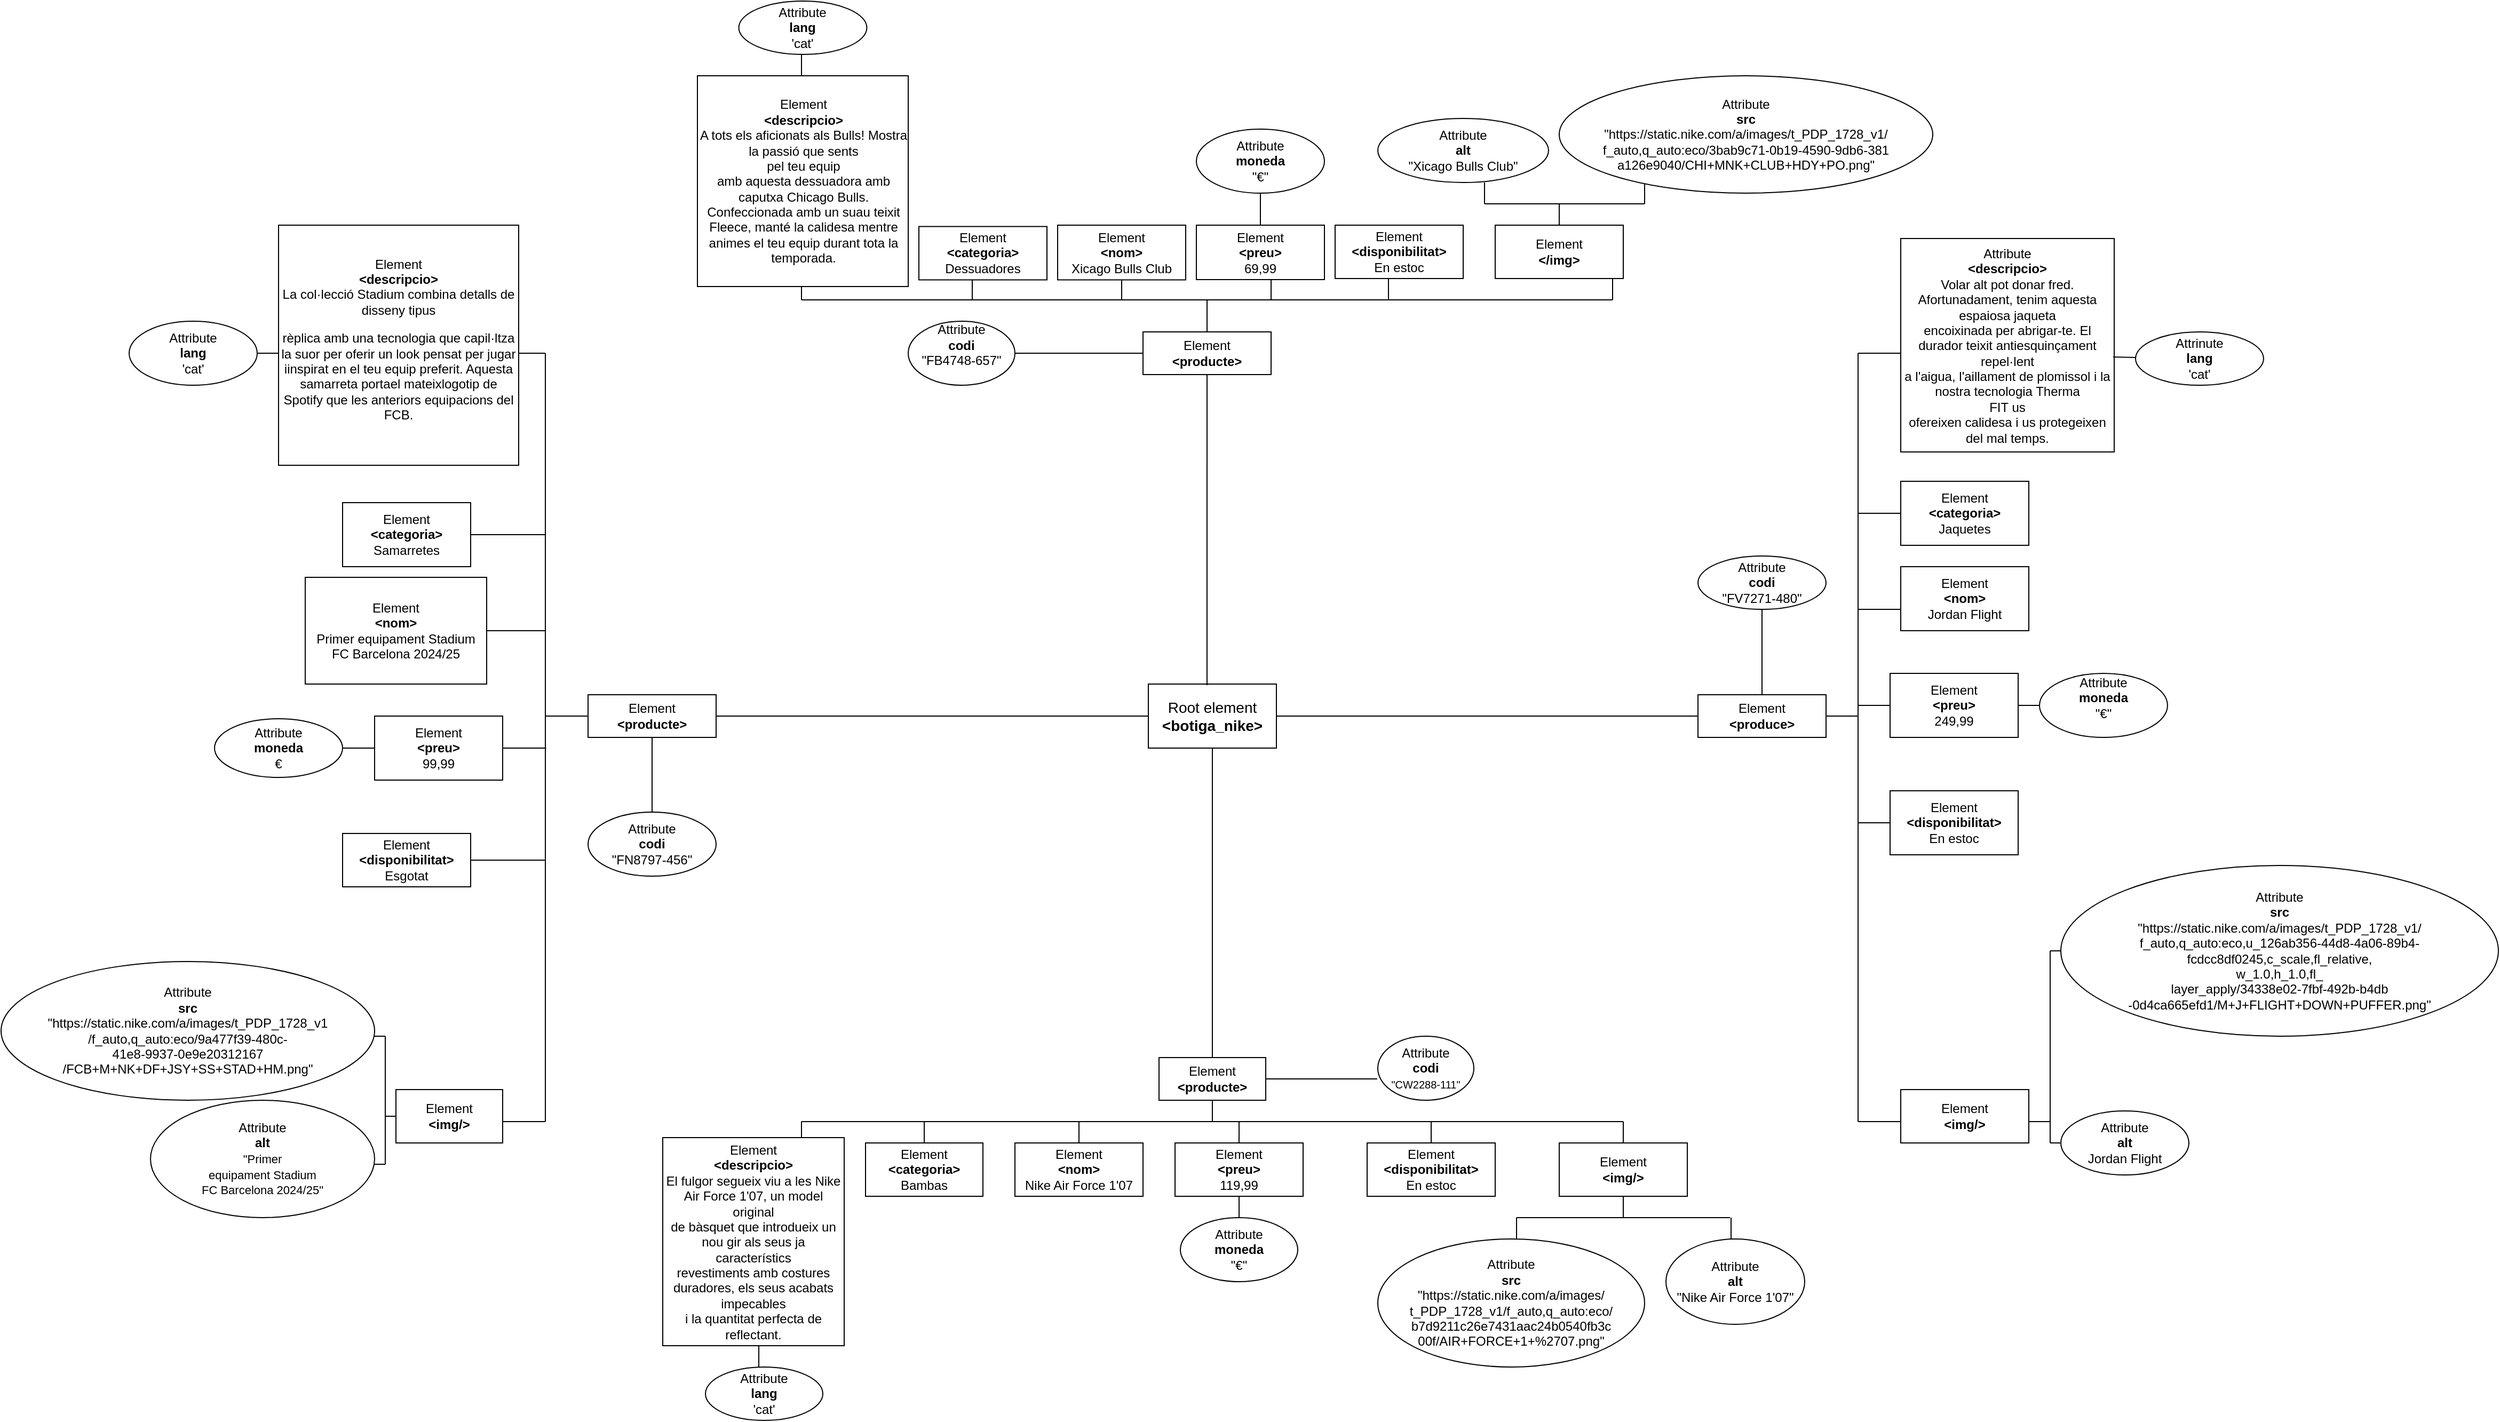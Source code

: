 <mxfile version="26.0.4">
  <diagram id="R2lEEEUBdFMjLlhIrx00" name="Page-1">
    <mxGraphModel dx="4221" dy="2680" grid="1" gridSize="10" guides="1" tooltips="1" connect="1" arrows="1" fold="1" page="1" pageScale="1" pageWidth="850" pageHeight="1100" math="0" shadow="0" extFonts="Permanent Marker^https://fonts.googleapis.com/css?family=Permanent+Marker">
      <root>
        <mxCell id="0" />
        <mxCell id="1" parent="0" />
        <mxCell id="izHWS0gibCpd-Ilg2Qa7-1" value="&lt;font style=&quot;font-size: 14px;&quot;&gt;Root element&lt;br&gt;&lt;b style=&quot;&quot;&gt;&amp;lt;botiga_nike&amp;gt;&lt;/b&gt;&lt;/font&gt;" style="rounded=0;whiteSpace=wrap;html=1;" parent="1" vertex="1">
          <mxGeometry x="365" y="510" width="120" height="60" as="geometry" />
        </mxCell>
        <mxCell id="izHWS0gibCpd-Ilg2Qa7-3" value="" style="endArrow=none;html=1;rounded=0;entryX=0.5;entryY=1;entryDx=0;entryDy=0;" parent="1" target="izHWS0gibCpd-Ilg2Qa7-1" edge="1">
          <mxGeometry width="50" height="50" relative="1" as="geometry">
            <mxPoint x="425" y="610" as="sourcePoint" />
            <mxPoint x="430" y="640" as="targetPoint" />
            <Array as="points">
              <mxPoint x="425" y="860" />
              <mxPoint x="425" y="690" />
            </Array>
          </mxGeometry>
        </mxCell>
        <mxCell id="izHWS0gibCpd-Ilg2Qa7-4" value="Element&lt;br&gt;&lt;b&gt;&amp;lt;producte&amp;gt;&lt;/b&gt;" style="rounded=0;whiteSpace=wrap;html=1;" parent="1" vertex="1">
          <mxGeometry x="375" y="860" width="100" height="40" as="geometry" />
        </mxCell>
        <mxCell id="izHWS0gibCpd-Ilg2Qa7-7" value="" style="endArrow=none;html=1;rounded=0;entryX=1;entryY=0.5;entryDx=0;entryDy=0;exitX=-0.006;exitY=0.667;exitDx=0;exitDy=0;exitPerimeter=0;" parent="1" source="izHWS0gibCpd-Ilg2Qa7-8" target="izHWS0gibCpd-Ilg2Qa7-4" edge="1">
          <mxGeometry width="50" height="50" relative="1" as="geometry">
            <mxPoint x="540" y="700" as="sourcePoint" />
            <mxPoint x="450" y="720" as="targetPoint" />
          </mxGeometry>
        </mxCell>
        <mxCell id="izHWS0gibCpd-Ilg2Qa7-8" value="Attribute&lt;br&gt;&lt;b&gt;codi&lt;/b&gt;&lt;br&gt;&lt;font style=&quot;font-size: 10px;&quot;&gt;&quot;CW2288-111&quot;&lt;/font&gt;" style="ellipse;whiteSpace=wrap;html=1;" parent="1" vertex="1">
          <mxGeometry x="580" y="840" width="90" height="60" as="geometry" />
        </mxCell>
        <mxCell id="izHWS0gibCpd-Ilg2Qa7-12" value="" style="endArrow=none;html=1;rounded=0;entryX=0.5;entryY=1;entryDx=0;entryDy=0;" parent="1" target="izHWS0gibCpd-Ilg2Qa7-4" edge="1">
          <mxGeometry width="50" height="50" relative="1" as="geometry">
            <mxPoint x="425" y="920" as="sourcePoint" />
            <mxPoint x="450" y="1030" as="targetPoint" />
          </mxGeometry>
        </mxCell>
        <mxCell id="izHWS0gibCpd-Ilg2Qa7-13" value="" style="endArrow=none;html=1;rounded=0;" parent="1" edge="1">
          <mxGeometry width="50" height="50" relative="1" as="geometry">
            <mxPoint x="40" y="920" as="sourcePoint" />
            <mxPoint x="810" y="920" as="targetPoint" />
          </mxGeometry>
        </mxCell>
        <mxCell id="izHWS0gibCpd-Ilg2Qa7-14" value="" style="endArrow=none;html=1;rounded=0;" parent="1" edge="1">
          <mxGeometry width="50" height="50" relative="1" as="geometry">
            <mxPoint x="810" y="940" as="sourcePoint" />
            <mxPoint x="810" y="920" as="targetPoint" />
          </mxGeometry>
        </mxCell>
        <mxCell id="izHWS0gibCpd-Ilg2Qa7-15" value="Element&lt;br&gt;&lt;b&gt;&amp;lt;img/&amp;gt;&lt;/b&gt;" style="rounded=0;whiteSpace=wrap;html=1;" parent="1" vertex="1">
          <mxGeometry x="750" y="940" width="120" height="50" as="geometry" />
        </mxCell>
        <mxCell id="izHWS0gibCpd-Ilg2Qa7-16" value="" style="endArrow=none;html=1;rounded=0;entryX=0.5;entryY=1;entryDx=0;entryDy=0;" parent="1" target="izHWS0gibCpd-Ilg2Qa7-15" edge="1">
          <mxGeometry width="50" height="50" relative="1" as="geometry">
            <mxPoint x="810" y="1010" as="sourcePoint" />
            <mxPoint x="820" y="1000" as="targetPoint" />
          </mxGeometry>
        </mxCell>
        <mxCell id="izHWS0gibCpd-Ilg2Qa7-17" value="" style="endArrow=none;html=1;rounded=0;" parent="1" edge="1">
          <mxGeometry width="50" height="50" relative="1" as="geometry">
            <mxPoint x="710" y="1010" as="sourcePoint" />
            <mxPoint x="910" y="1010" as="targetPoint" />
          </mxGeometry>
        </mxCell>
        <mxCell id="izHWS0gibCpd-Ilg2Qa7-18" value="" style="endArrow=none;html=1;rounded=0;" parent="1" edge="1">
          <mxGeometry width="50" height="50" relative="1" as="geometry">
            <mxPoint x="710" y="1030" as="sourcePoint" />
            <mxPoint x="710" y="1010" as="targetPoint" />
          </mxGeometry>
        </mxCell>
        <mxCell id="izHWS0gibCpd-Ilg2Qa7-19" value="" style="endArrow=none;html=1;rounded=0;" parent="1" edge="1">
          <mxGeometry width="50" height="50" relative="1" as="geometry">
            <mxPoint x="911" y="1010" as="sourcePoint" />
            <mxPoint x="911" y="1030" as="targetPoint" />
          </mxGeometry>
        </mxCell>
        <mxCell id="izHWS0gibCpd-Ilg2Qa7-25" value="" style="endArrow=none;html=1;rounded=0;" parent="1" edge="1">
          <mxGeometry width="50" height="50" relative="1" as="geometry">
            <mxPoint x="630" y="940" as="sourcePoint" />
            <mxPoint x="630" y="920" as="targetPoint" />
          </mxGeometry>
        </mxCell>
        <mxCell id="izHWS0gibCpd-Ilg2Qa7-26" value="Element&lt;br&gt;&lt;b&gt;&amp;lt;disponibilitat&amp;gt;&lt;/b&gt;&lt;br&gt;En estoc" style="rounded=0;whiteSpace=wrap;html=1;" parent="1" vertex="1">
          <mxGeometry x="570" y="940" width="120" height="50" as="geometry" />
        </mxCell>
        <mxCell id="izHWS0gibCpd-Ilg2Qa7-27" value="Element&lt;br&gt;&lt;b&gt;&amp;lt;preu&amp;gt;&lt;/b&gt;&lt;br&gt;119,99" style="rounded=0;whiteSpace=wrap;html=1;" parent="1" vertex="1">
          <mxGeometry x="390" y="940" width="120" height="50" as="geometry" />
        </mxCell>
        <mxCell id="izHWS0gibCpd-Ilg2Qa7-28" value="" style="endArrow=none;html=1;rounded=0;exitX=0.5;exitY=0;exitDx=0;exitDy=0;" parent="1" source="izHWS0gibCpd-Ilg2Qa7-27" edge="1">
          <mxGeometry width="50" height="50" relative="1" as="geometry">
            <mxPoint x="690" y="1000" as="sourcePoint" />
            <mxPoint x="450" y="920" as="targetPoint" />
          </mxGeometry>
        </mxCell>
        <mxCell id="izHWS0gibCpd-Ilg2Qa7-29" value="" style="endArrow=none;html=1;rounded=0;entryX=0.5;entryY=1;entryDx=0;entryDy=0;" parent="1" target="izHWS0gibCpd-Ilg2Qa7-27" edge="1">
          <mxGeometry width="50" height="50" relative="1" as="geometry">
            <mxPoint x="450" y="1010" as="sourcePoint" />
            <mxPoint x="740" y="950" as="targetPoint" />
          </mxGeometry>
        </mxCell>
        <mxCell id="izHWS0gibCpd-Ilg2Qa7-31" value="Element&lt;br&gt;&lt;b&gt;&amp;lt;nom&amp;gt;&lt;/b&gt;&lt;br&gt;Nike Air Force 1&#39;07" style="rounded=0;whiteSpace=wrap;html=1;" parent="1" vertex="1">
          <mxGeometry x="240" y="940" width="120" height="50" as="geometry" />
        </mxCell>
        <mxCell id="izHWS0gibCpd-Ilg2Qa7-32" value="" style="endArrow=none;html=1;rounded=0;" parent="1" source="izHWS0gibCpd-Ilg2Qa7-31" edge="1">
          <mxGeometry width="50" height="50" relative="1" as="geometry">
            <mxPoint x="170" y="970" as="sourcePoint" />
            <mxPoint x="300" y="920" as="targetPoint" />
          </mxGeometry>
        </mxCell>
        <mxCell id="izHWS0gibCpd-Ilg2Qa7-33" value="Element&lt;br&gt;&lt;b&gt;&amp;lt;categoria&amp;gt;&lt;/b&gt;&lt;br&gt;Bambas" style="rounded=0;whiteSpace=wrap;html=1;" parent="1" vertex="1">
          <mxGeometry x="100" y="940" width="110" height="50" as="geometry" />
        </mxCell>
        <mxCell id="izHWS0gibCpd-Ilg2Qa7-34" value="" style="endArrow=none;html=1;rounded=0;exitX=0.5;exitY=0;exitDx=0;exitDy=0;" parent="1" source="izHWS0gibCpd-Ilg2Qa7-33" edge="1">
          <mxGeometry width="50" height="50" relative="1" as="geometry">
            <mxPoint x="120" y="960" as="sourcePoint" />
            <mxPoint x="155" y="920" as="targetPoint" />
          </mxGeometry>
        </mxCell>
        <mxCell id="izHWS0gibCpd-Ilg2Qa7-36" value="" style="endArrow=none;html=1;rounded=0;" parent="1" edge="1">
          <mxGeometry width="50" height="50" relative="1" as="geometry">
            <mxPoint x="40" y="940" as="sourcePoint" />
            <mxPoint x="40" y="920" as="targetPoint" />
          </mxGeometry>
        </mxCell>
        <mxCell id="izHWS0gibCpd-Ilg2Qa7-37" value="Element&lt;br&gt;&lt;b&gt;&amp;lt;descripcio&amp;gt;&lt;/b&gt;&lt;br&gt;&lt;div&gt;El fulgor segueix viu a les Nike Air Force 1&#39;07, un model original&lt;/div&gt;&lt;div&gt;de bàsquet que introdueix un nou gir als seus ja característics&lt;/div&gt;&lt;div&gt;revestiments amb costures duradores, els seus acabats impecables&lt;/div&gt;&lt;div&gt;i la quantitat perfecta de reflectant.&lt;/div&gt;" style="rounded=0;whiteSpace=wrap;html=1;" parent="1" vertex="1">
          <mxGeometry x="-90" y="935" width="170" height="195" as="geometry" />
        </mxCell>
        <mxCell id="izHWS0gibCpd-Ilg2Qa7-39" value="" style="endArrow=none;html=1;rounded=0;" parent="1" edge="1">
          <mxGeometry width="50" height="50" relative="1" as="geometry">
            <mxPoint y="1150" as="sourcePoint" />
            <mxPoint y="1130" as="targetPoint" />
          </mxGeometry>
        </mxCell>
        <mxCell id="ZxqVCBdk0h3d-LkIfufm-1" value="" style="endArrow=none;html=1;rounded=0;exitX=0;exitY=0.5;exitDx=0;exitDy=0;" edge="1" parent="1" source="izHWS0gibCpd-Ilg2Qa7-1" target="ZxqVCBdk0h3d-LkIfufm-4">
          <mxGeometry width="50" height="50" relative="1" as="geometry">
            <mxPoint y="540" as="sourcePoint" />
            <mxPoint x="360" y="540" as="targetPoint" />
            <Array as="points" />
          </mxGeometry>
        </mxCell>
        <mxCell id="ZxqVCBdk0h3d-LkIfufm-4" value="Element&lt;br&gt;&lt;b&gt;&amp;lt;producte&amp;gt;&lt;/b&gt;" style="rounded=0;whiteSpace=wrap;html=1;" vertex="1" parent="1">
          <mxGeometry x="-160" y="520" width="120" height="40" as="geometry" />
        </mxCell>
        <mxCell id="ZxqVCBdk0h3d-LkIfufm-5" value="" style="endArrow=none;html=1;rounded=0;entryX=1;entryY=0.5;entryDx=0;entryDy=0;" edge="1" parent="1" target="izHWS0gibCpd-Ilg2Qa7-1">
          <mxGeometry width="50" height="50" relative="1" as="geometry">
            <mxPoint x="880" y="540" as="sourcePoint" />
            <mxPoint x="750" y="360" as="targetPoint" />
            <Array as="points" />
          </mxGeometry>
        </mxCell>
        <mxCell id="ZxqVCBdk0h3d-LkIfufm-6" value="Element&lt;br&gt;&lt;b&gt;&amp;lt;produce&amp;gt;&lt;/b&gt;" style="rounded=0;whiteSpace=wrap;html=1;" vertex="1" parent="1">
          <mxGeometry x="880" y="520" width="120" height="40" as="geometry" />
        </mxCell>
        <mxCell id="ZxqVCBdk0h3d-LkIfufm-7" value="" style="endArrow=none;html=1;rounded=0;exitX=0.458;exitY=0.019;exitDx=0;exitDy=0;exitPerimeter=0;" edge="1" parent="1" source="izHWS0gibCpd-Ilg2Qa7-1">
          <mxGeometry width="50" height="50" relative="1" as="geometry">
            <mxPoint x="420" y="500" as="sourcePoint" />
            <mxPoint x="420" y="220" as="targetPoint" />
          </mxGeometry>
        </mxCell>
        <mxCell id="ZxqVCBdk0h3d-LkIfufm-8" value="Attribute&lt;br&gt;&lt;b&gt;src&lt;/b&gt;&lt;br&gt;&quot;https://static.nike.com/a/images/&lt;br&gt;t_PDP_1728_v1/f_auto,q_auto:eco/&lt;br&gt;b7d9211c26e7431aac24b0540fb3c&lt;br&gt;00f/AIR+FORCE+1+%2707.png&quot;" style="ellipse;whiteSpace=wrap;html=1;" vertex="1" parent="1">
          <mxGeometry x="580" y="1030" width="250" height="120" as="geometry" />
        </mxCell>
        <mxCell id="ZxqVCBdk0h3d-LkIfufm-9" value="Attribute&lt;br&gt;&lt;b&gt;alt&lt;/b&gt;&lt;br&gt;&quot;Nike Air Force 1&#39;07&quot;" style="ellipse;whiteSpace=wrap;html=1;" vertex="1" parent="1">
          <mxGeometry x="850" y="1030" width="130" height="80" as="geometry" />
        </mxCell>
        <mxCell id="ZxqVCBdk0h3d-LkIfufm-10" value="Attribute&lt;br&gt;&lt;b&gt;moneda&lt;/b&gt;&lt;br&gt;&quot;€&quot;" style="ellipse;whiteSpace=wrap;html=1;" vertex="1" parent="1">
          <mxGeometry x="395" y="1010" width="110" height="60" as="geometry" />
        </mxCell>
        <mxCell id="ZxqVCBdk0h3d-LkIfufm-11" style="edgeStyle=orthogonalEdgeStyle;rounded=0;orthogonalLoop=1;jettySize=auto;html=1;exitX=0.5;exitY=1;exitDx=0;exitDy=0;" edge="1" parent="1" source="ZxqVCBdk0h3d-LkIfufm-10" target="ZxqVCBdk0h3d-LkIfufm-10">
          <mxGeometry relative="1" as="geometry" />
        </mxCell>
        <mxCell id="ZxqVCBdk0h3d-LkIfufm-12" value="Attribute&lt;br&gt;&lt;b&gt;lang&lt;/b&gt;&lt;br&gt;&#39;cat&#39;" style="ellipse;whiteSpace=wrap;html=1;" vertex="1" parent="1">
          <mxGeometry x="-50" y="1150" width="110" height="50" as="geometry" />
        </mxCell>
        <mxCell id="ZxqVCBdk0h3d-LkIfufm-13" value="Element&lt;br&gt;&lt;b&gt;&amp;lt;producte&amp;gt;&lt;/b&gt;" style="rounded=0;whiteSpace=wrap;html=1;" vertex="1" parent="1">
          <mxGeometry x="360" y="180" width="120" height="40" as="geometry" />
        </mxCell>
        <mxCell id="ZxqVCBdk0h3d-LkIfufm-14" value="" style="endArrow=none;html=1;rounded=0;entryX=0;entryY=0.5;entryDx=0;entryDy=0;" edge="1" parent="1" target="ZxqVCBdk0h3d-LkIfufm-13">
          <mxGeometry width="50" height="50" relative="1" as="geometry">
            <mxPoint x="240" y="200" as="sourcePoint" />
            <mxPoint x="350" y="190" as="targetPoint" />
          </mxGeometry>
        </mxCell>
        <mxCell id="ZxqVCBdk0h3d-LkIfufm-15" value="Attribute&lt;br&gt;&lt;b&gt;codi&lt;/b&gt;&lt;br&gt;&lt;span style=&quot;background-color: transparent; color: light-dark(rgb(0, 0, 0), rgb(255, 255, 255));&quot;&gt;&quot;FB4748-657&quot;&lt;/span&gt;&lt;br&gt;&lt;font face=&quot;Consolas, Courier New, monospace&quot; color=&quot;#ce9178&quot;&gt;&lt;br&gt;&lt;/font&gt;" style="ellipse;whiteSpace=wrap;html=1;" vertex="1" parent="1">
          <mxGeometry x="140" y="170" width="100" height="60" as="geometry" />
        </mxCell>
        <mxCell id="ZxqVCBdk0h3d-LkIfufm-16" value="" style="endArrow=none;html=1;rounded=0;entryX=0.5;entryY=1;entryDx=0;entryDy=0;" edge="1" parent="1" target="ZxqVCBdk0h3d-LkIfufm-4">
          <mxGeometry width="50" height="50" relative="1" as="geometry">
            <mxPoint x="-100" y="630" as="sourcePoint" />
            <mxPoint x="-110" y="610" as="targetPoint" />
          </mxGeometry>
        </mxCell>
        <mxCell id="ZxqVCBdk0h3d-LkIfufm-17" value="Attribute&lt;br&gt;&lt;b&gt;codi&lt;/b&gt;&lt;br&gt;&quot;&lt;span style=&quot;background-color: transparent; color: light-dark(rgb(0, 0, 0), rgb(255, 255, 255));&quot;&gt;FN8797-456&quot;&lt;/span&gt;" style="ellipse;whiteSpace=wrap;html=1;" vertex="1" parent="1">
          <mxGeometry x="-160" y="630" width="120" height="60" as="geometry" />
        </mxCell>
        <mxCell id="ZxqVCBdk0h3d-LkIfufm-18" value="" style="endArrow=none;html=1;rounded=0;" edge="1" parent="1">
          <mxGeometry width="50" height="50" relative="1" as="geometry">
            <mxPoint x="940" y="520" as="sourcePoint" />
            <mxPoint x="940" y="440" as="targetPoint" />
          </mxGeometry>
        </mxCell>
        <mxCell id="ZxqVCBdk0h3d-LkIfufm-19" value="Attribute&lt;br&gt;&lt;b&gt;codi&lt;/b&gt;&lt;br&gt;&quot;&lt;span style=&quot;background-color: transparent; color: light-dark(rgb(0, 0, 0), rgb(255, 255, 255));&quot;&gt;FV7271-480&lt;/span&gt;&lt;span style=&quot;background-color: transparent; color: light-dark(rgb(0, 0, 0), rgb(255, 255, 255));&quot;&gt;&quot;&lt;/span&gt;&lt;span style=&quot;background-color: transparent; color: light-dark(rgb(0, 0, 0), rgb(255, 255, 255));&quot;&gt;&lt;br&gt;&lt;/span&gt;" style="ellipse;whiteSpace=wrap;html=1;" vertex="1" parent="1">
          <mxGeometry x="880" y="390" width="120" height="50" as="geometry" />
        </mxCell>
        <mxCell id="ZxqVCBdk0h3d-LkIfufm-20" value="" style="endArrow=none;html=1;rounded=0;entryX=0;entryY=0.5;entryDx=0;entryDy=0;" edge="1" parent="1" target="ZxqVCBdk0h3d-LkIfufm-4">
          <mxGeometry width="50" height="50" relative="1" as="geometry">
            <mxPoint x="-200" y="540" as="sourcePoint" />
            <mxPoint x="80" y="730" as="targetPoint" />
            <Array as="points" />
          </mxGeometry>
        </mxCell>
        <mxCell id="ZxqVCBdk0h3d-LkIfufm-21" value="" style="endArrow=none;html=1;rounded=0;" edge="1" parent="1">
          <mxGeometry width="50" height="50" relative="1" as="geometry">
            <mxPoint x="-200" y="920" as="sourcePoint" />
            <mxPoint x="-200" y="200" as="targetPoint" />
          </mxGeometry>
        </mxCell>
        <mxCell id="ZxqVCBdk0h3d-LkIfufm-22" value="" style="endArrow=none;html=1;rounded=0;" edge="1" parent="1">
          <mxGeometry width="50" height="50" relative="1" as="geometry">
            <mxPoint x="-230" y="200" as="sourcePoint" />
            <mxPoint x="-200" y="200" as="targetPoint" />
          </mxGeometry>
        </mxCell>
        <mxCell id="ZxqVCBdk0h3d-LkIfufm-23" value="Element&lt;br&gt;&lt;b&gt;&amp;lt;descripcio&amp;gt;&lt;br&gt;&lt;/b&gt;&lt;span style=&quot;background-color: transparent; color: light-dark(rgb(0, 0, 0), rgb(255, 255, 255));&quot;&gt;La col·lecció Stadium combina detalls de disseny tipus&lt;/span&gt;&lt;div&gt;&lt;p class=&quot;MsoNormal&quot;&gt;rèplica amb una&amp;nbsp;&lt;span style=&quot;background-color: transparent; color: light-dark(rgb(0, 0, 0), rgb(255, 255, 255));&quot;&gt;tecnologia que capil·ltza la suor per oferir un look pensat&amp;nbsp;&lt;/span&gt;&lt;span style=&quot;background-color: transparent; color: light-dark(rgb(0, 0, 0), rgb(255, 255, 255));&quot;&gt;per jugar i&lt;/span&gt;&lt;span style=&quot;background-color: transparent; color: light-dark(rgb(0, 0, 0), rgb(255, 255, 255));&quot;&gt;inspirat en el teu equip preferit. Aquesta samarreta porta&lt;/span&gt;&lt;span style=&quot;background-color: transparent; color: light-dark(rgb(0, 0, 0), rgb(255, 255, 255));&quot;&gt;el mateix&lt;/span&gt;&lt;span style=&quot;background-color: transparent; color: light-dark(rgb(0, 0, 0), rgb(255, 255, 255));&quot;&gt;logotip de Spotify que les anteriors equipacions del FCB.&lt;/span&gt;&lt;/p&gt;&lt;/div&gt;" style="whiteSpace=wrap;html=1;aspect=fixed;" vertex="1" parent="1">
          <mxGeometry x="-450" y="80" width="225" height="225" as="geometry" />
        </mxCell>
        <mxCell id="ZxqVCBdk0h3d-LkIfufm-24" value="" style="endArrow=none;html=1;rounded=0;" edge="1" parent="1">
          <mxGeometry width="50" height="50" relative="1" as="geometry">
            <mxPoint x="-490" y="200" as="sourcePoint" />
            <mxPoint x="-450" y="200" as="targetPoint" />
          </mxGeometry>
        </mxCell>
        <mxCell id="ZxqVCBdk0h3d-LkIfufm-25" value="Attribute&lt;br&gt;&lt;b&gt;lang&lt;/b&gt;&lt;br&gt;&#39;cat&#39;" style="ellipse;whiteSpace=wrap;html=1;" vertex="1" parent="1">
          <mxGeometry x="-590" y="170" width="120" height="60" as="geometry" />
        </mxCell>
        <mxCell id="ZxqVCBdk0h3d-LkIfufm-26" style="edgeStyle=orthogonalEdgeStyle;rounded=0;orthogonalLoop=1;jettySize=auto;html=1;exitX=0.5;exitY=1;exitDx=0;exitDy=0;" edge="1" parent="1" source="ZxqVCBdk0h3d-LkIfufm-25" target="ZxqVCBdk0h3d-LkIfufm-25">
          <mxGeometry relative="1" as="geometry" />
        </mxCell>
        <mxCell id="ZxqVCBdk0h3d-LkIfufm-27" value="Attrinute&lt;br&gt;&lt;b&gt;lang&lt;br&gt;&lt;/b&gt;&#39;cat&#39;" style="ellipse;whiteSpace=wrap;html=1;" vertex="1" parent="1">
          <mxGeometry x="1290" y="180" width="120" height="50" as="geometry" />
        </mxCell>
        <mxCell id="ZxqVCBdk0h3d-LkIfufm-28" value="Attribute&lt;br&gt;&lt;b&gt;lang&lt;/b&gt;&lt;br&gt;&#39;cat&#39;" style="ellipse;whiteSpace=wrap;html=1;" vertex="1" parent="1">
          <mxGeometry x="-18.75" y="-130" width="120" height="50" as="geometry" />
        </mxCell>
        <mxCell id="ZxqVCBdk0h3d-LkIfufm-29" value="Element&lt;br&gt;&lt;b&gt;&amp;lt;categoria&amp;gt;&lt;/b&gt;&lt;br&gt;Samarretes" style="rounded=0;whiteSpace=wrap;html=1;" vertex="1" parent="1">
          <mxGeometry x="-390" y="340" width="120" height="60" as="geometry" />
        </mxCell>
        <mxCell id="ZxqVCBdk0h3d-LkIfufm-30" value="" style="endArrow=none;html=1;rounded=0;entryX=1;entryY=0.5;entryDx=0;entryDy=0;" edge="1" parent="1" target="ZxqVCBdk0h3d-LkIfufm-29">
          <mxGeometry width="50" height="50" relative="1" as="geometry">
            <mxPoint x="-200" y="370" as="sourcePoint" />
            <mxPoint x="-50" y="340" as="targetPoint" />
          </mxGeometry>
        </mxCell>
        <mxCell id="ZxqVCBdk0h3d-LkIfufm-31" value="Element&lt;br&gt;&lt;b&gt;&amp;lt;nom&amp;gt;&lt;/b&gt;&lt;br&gt;&lt;span style=&quot;background-color: transparent; color: light-dark(rgb(0, 0, 0), rgb(255, 255, 255));&quot;&gt;Primer equipament Stadium FC Barcelona 2024/25&lt;/span&gt;" style="rounded=0;whiteSpace=wrap;html=1;" vertex="1" parent="1">
          <mxGeometry x="-425" y="410" width="170" height="100" as="geometry" />
        </mxCell>
        <mxCell id="ZxqVCBdk0h3d-LkIfufm-32" value="" style="endArrow=none;html=1;rounded=0;entryX=1;entryY=0.5;entryDx=0;entryDy=0;" edge="1" parent="1" target="ZxqVCBdk0h3d-LkIfufm-31">
          <mxGeometry width="50" height="50" relative="1" as="geometry">
            <mxPoint x="-200" y="460" as="sourcePoint" />
            <mxPoint x="-50" y="550" as="targetPoint" />
          </mxGeometry>
        </mxCell>
        <mxCell id="ZxqVCBdk0h3d-LkIfufm-33" value="Element&lt;br&gt;&lt;b&gt;&amp;lt;preu&amp;gt;&lt;br&gt;&lt;/b&gt;99,99" style="rounded=0;whiteSpace=wrap;html=1;" vertex="1" parent="1">
          <mxGeometry x="-360" y="540" width="120" height="60" as="geometry" />
        </mxCell>
        <mxCell id="ZxqVCBdk0h3d-LkIfufm-34" value="Attribute&lt;br&gt;&lt;b&gt;moneda&lt;/b&gt;&lt;br&gt;€" style="ellipse;whiteSpace=wrap;html=1;" vertex="1" parent="1">
          <mxGeometry x="-510" y="542.5" width="120" height="55" as="geometry" />
        </mxCell>
        <mxCell id="ZxqVCBdk0h3d-LkIfufm-35" value="" style="endArrow=none;html=1;rounded=0;" edge="1" parent="1" source="ZxqVCBdk0h3d-LkIfufm-33">
          <mxGeometry width="50" height="50" relative="1" as="geometry">
            <mxPoint x="-270" y="620" as="sourcePoint" />
            <mxPoint x="-199.289" y="570" as="targetPoint" />
          </mxGeometry>
        </mxCell>
        <mxCell id="ZxqVCBdk0h3d-LkIfufm-36" value="" style="endArrow=none;html=1;rounded=0;exitX=1;exitY=0.5;exitDx=0;exitDy=0;" edge="1" parent="1" source="ZxqVCBdk0h3d-LkIfufm-34">
          <mxGeometry width="50" height="50" relative="1" as="geometry">
            <mxPoint x="-380" y="570" as="sourcePoint" />
            <mxPoint x="-360" y="570" as="targetPoint" />
          </mxGeometry>
        </mxCell>
        <mxCell id="ZxqVCBdk0h3d-LkIfufm-37" value="Element&lt;br&gt;&lt;b&gt;&amp;lt;disponibilitat&amp;gt;&lt;/b&gt;&lt;br&gt;Esgotat" style="rounded=0;whiteSpace=wrap;html=1;" vertex="1" parent="1">
          <mxGeometry x="-390" y="650" width="120" height="50" as="geometry" />
        </mxCell>
        <mxCell id="ZxqVCBdk0h3d-LkIfufm-39" value="" style="endArrow=none;html=1;rounded=0;exitX=1;exitY=0.5;exitDx=0;exitDy=0;" edge="1" parent="1" source="ZxqVCBdk0h3d-LkIfufm-37">
          <mxGeometry width="50" height="50" relative="1" as="geometry">
            <mxPoint x="-250" y="720" as="sourcePoint" />
            <mxPoint x="-200" y="675" as="targetPoint" />
          </mxGeometry>
        </mxCell>
        <mxCell id="ZxqVCBdk0h3d-LkIfufm-41" value="" style="endArrow=none;html=1;rounded=0;" edge="1" parent="1">
          <mxGeometry width="50" height="50" relative="1" as="geometry">
            <mxPoint x="-240" y="920" as="sourcePoint" />
            <mxPoint x="-200" y="920" as="targetPoint" />
          </mxGeometry>
        </mxCell>
        <mxCell id="ZxqVCBdk0h3d-LkIfufm-42" value="Element&lt;br&gt;&lt;b&gt;&amp;lt;img/&amp;gt;&lt;/b&gt;" style="rounded=0;whiteSpace=wrap;html=1;" vertex="1" parent="1">
          <mxGeometry x="-340" y="890" width="100" height="50" as="geometry" />
        </mxCell>
        <mxCell id="ZxqVCBdk0h3d-LkIfufm-43" value="" style="endArrow=none;html=1;rounded=0;entryX=0;entryY=0.5;entryDx=0;entryDy=0;" edge="1" parent="1" target="ZxqVCBdk0h3d-LkIfufm-42">
          <mxGeometry width="50" height="50" relative="1" as="geometry">
            <mxPoint x="-350" y="915" as="sourcePoint" />
            <mxPoint x="-340" y="910" as="targetPoint" />
          </mxGeometry>
        </mxCell>
        <mxCell id="ZxqVCBdk0h3d-LkIfufm-44" value="" style="endArrow=none;html=1;rounded=0;" edge="1" parent="1">
          <mxGeometry width="50" height="50" relative="1" as="geometry">
            <mxPoint x="-350" y="960" as="sourcePoint" />
            <mxPoint x="-350" y="840" as="targetPoint" />
          </mxGeometry>
        </mxCell>
        <mxCell id="ZxqVCBdk0h3d-LkIfufm-45" value="" style="endArrow=none;html=1;rounded=0;" edge="1" parent="1">
          <mxGeometry width="50" height="50" relative="1" as="geometry">
            <mxPoint x="-370" y="960" as="sourcePoint" />
            <mxPoint x="-350" y="960" as="targetPoint" />
          </mxGeometry>
        </mxCell>
        <mxCell id="ZxqVCBdk0h3d-LkIfufm-46" value="" style="endArrow=none;html=1;rounded=0;" edge="1" parent="1">
          <mxGeometry width="50" height="50" relative="1" as="geometry">
            <mxPoint x="-370" y="840" as="sourcePoint" />
            <mxPoint x="-350" y="840" as="targetPoint" />
          </mxGeometry>
        </mxCell>
        <mxCell id="ZxqVCBdk0h3d-LkIfufm-47" value="Attribute&lt;br&gt;&lt;b&gt;src&lt;/b&gt;&lt;br&gt;&quot;&lt;span style=&quot;color: light-dark(rgb(0, 0, 0), rgb(255, 255, 255)); background-color: transparent;&quot;&gt;https://static.nike.com/a/images/t_PDP_1728_v1&lt;br&gt;/f_auto,q_auto:eco/9a477f39-480c-&lt;br&gt;41e8-9937-0e9e20312167&lt;br&gt;/FCB+M+NK+DF+JSY+SS+STAD+HM.png&quot;&lt;/span&gt;" style="ellipse;whiteSpace=wrap;html=1;" vertex="1" parent="1">
          <mxGeometry x="-710" y="770" width="350" height="130" as="geometry" />
        </mxCell>
        <mxCell id="ZxqVCBdk0h3d-LkIfufm-48" value="Attribute&lt;br&gt;&lt;b&gt;alt&lt;/b&gt;&lt;br&gt;&lt;span style=&quot;line-height: 115%;&quot;&gt;&lt;font style=&quot;font-size: 11px;&quot;&gt;&quot;Primer&lt;br&gt;equipament Stadium&lt;br&gt;FC Barcelona 2024/25&quot;&lt;/font&gt;&lt;/span&gt;" style="ellipse;whiteSpace=wrap;html=1;" vertex="1" parent="1">
          <mxGeometry x="-570" y="900" width="210" height="110" as="geometry" />
        </mxCell>
        <mxCell id="ZxqVCBdk0h3d-LkIfufm-49" value="" style="endArrow=none;html=1;rounded=0;" edge="1" parent="1">
          <mxGeometry width="50" height="50" relative="1" as="geometry">
            <mxPoint x="1000" y="540" as="sourcePoint" />
            <mxPoint x="1030" y="540" as="targetPoint" />
          </mxGeometry>
        </mxCell>
        <mxCell id="ZxqVCBdk0h3d-LkIfufm-50" value="" style="endArrow=none;html=1;rounded=0;" edge="1" parent="1">
          <mxGeometry width="50" height="50" relative="1" as="geometry">
            <mxPoint x="1030" y="920" as="sourcePoint" />
            <mxPoint x="1030" y="200" as="targetPoint" />
          </mxGeometry>
        </mxCell>
        <mxCell id="ZxqVCBdk0h3d-LkIfufm-51" value="" style="endArrow=none;html=1;rounded=0;" edge="1" parent="1">
          <mxGeometry width="50" height="50" relative="1" as="geometry">
            <mxPoint x="1030" y="920" as="sourcePoint" />
            <mxPoint x="1070" y="920" as="targetPoint" />
          </mxGeometry>
        </mxCell>
        <mxCell id="ZxqVCBdk0h3d-LkIfufm-52" value="Element&lt;br&gt;&lt;b&gt;&amp;lt;img/&amp;gt;&lt;/b&gt;" style="rounded=0;whiteSpace=wrap;html=1;" vertex="1" parent="1">
          <mxGeometry x="1070" y="890" width="120" height="50" as="geometry" />
        </mxCell>
        <mxCell id="ZxqVCBdk0h3d-LkIfufm-54" value="" style="endArrow=none;html=1;rounded=0;" edge="1" parent="1">
          <mxGeometry width="50" height="50" relative="1" as="geometry">
            <mxPoint x="1070" y="200" as="sourcePoint" />
            <mxPoint x="1030" y="200" as="targetPoint" />
          </mxGeometry>
        </mxCell>
        <mxCell id="ZxqVCBdk0h3d-LkIfufm-55" value="Attribute&lt;br&gt;&lt;b&gt;&amp;lt;descripcio&amp;gt;&lt;br&gt;&lt;/b&gt;&lt;span style=&quot;background-color: transparent; color: light-dark(rgb(0, 0, 0), rgb(255, 255, 255));&quot;&gt;Volar alt pot donar fred. Afortunadament, tenim aquesta&lt;br/&gt;espaiosa jaqueta&lt;br&gt;&lt;/span&gt;&lt;span style=&quot;background-color: transparent; color: light-dark(rgb(0, 0, 0), rgb(255, 255, 255));&quot;&gt;encoixinada per abrigar-te. El durador teixit antiesquinçament&lt;br&gt;repel·lent&lt;br&gt;&lt;/span&gt;&lt;span style=&quot;background-color: transparent; color: light-dark(rgb(0, 0, 0), rgb(255, 255, 255));&quot;&gt;a l&#39;aigua, l&#39;aillament de plomissol i la nostra tecnologia Therma&lt;br&gt;FIT us&lt;br&gt;&lt;/span&gt;&lt;span style=&quot;background-color: transparent; color: light-dark(rgb(0, 0, 0), rgb(255, 255, 255));&quot;&gt;ofereixen calidesa i us protegeixen del mal temps.&lt;/span&gt;" style="whiteSpace=wrap;html=1;aspect=fixed;" vertex="1" parent="1">
          <mxGeometry x="1070" y="92.5" width="200" height="200" as="geometry" />
        </mxCell>
        <mxCell id="ZxqVCBdk0h3d-LkIfufm-56" value="" style="endArrow=none;html=1;rounded=0;exitX=0.995;exitY=0.555;exitDx=0;exitDy=0;exitPerimeter=0;" edge="1" parent="1" source="ZxqVCBdk0h3d-LkIfufm-55">
          <mxGeometry width="50" height="50" relative="1" as="geometry">
            <mxPoint x="1310" y="200" as="sourcePoint" />
            <mxPoint x="1290" y="204" as="targetPoint" />
          </mxGeometry>
        </mxCell>
        <mxCell id="ZxqVCBdk0h3d-LkIfufm-58" value="" style="endArrow=none;html=1;rounded=0;" edge="1" parent="1">
          <mxGeometry width="50" height="50" relative="1" as="geometry">
            <mxPoint x="1030" y="350" as="sourcePoint" />
            <mxPoint x="1070" y="350" as="targetPoint" />
          </mxGeometry>
        </mxCell>
        <mxCell id="ZxqVCBdk0h3d-LkIfufm-59" value="Element&lt;br&gt;&lt;b&gt;&amp;lt;categoria&amp;gt;&lt;/b&gt;&lt;div&gt;Jaquetes&lt;/div&gt;" style="rounded=0;whiteSpace=wrap;html=1;" vertex="1" parent="1">
          <mxGeometry x="1070" y="320" width="120" height="60" as="geometry" />
        </mxCell>
        <mxCell id="ZxqVCBdk0h3d-LkIfufm-60" value="" style="endArrow=none;html=1;rounded=0;" edge="1" parent="1">
          <mxGeometry width="50" height="50" relative="1" as="geometry">
            <mxPoint x="1030" y="440" as="sourcePoint" />
            <mxPoint x="1070" y="440" as="targetPoint" />
          </mxGeometry>
        </mxCell>
        <mxCell id="ZxqVCBdk0h3d-LkIfufm-62" value="Element&lt;br&gt;&lt;b&gt;&amp;lt;nom&amp;gt;&lt;br&gt;&lt;/b&gt;&lt;span style=&quot;background-color: transparent; color: light-dark(rgb(0, 0, 0), rgb(255, 255, 255));&quot;&gt;Jordan Flight&lt;/span&gt;" style="rounded=0;whiteSpace=wrap;html=1;" vertex="1" parent="1">
          <mxGeometry x="1070" y="400" width="120" height="60" as="geometry" />
        </mxCell>
        <mxCell id="ZxqVCBdk0h3d-LkIfufm-63" value="" style="endArrow=none;html=1;rounded=0;" edge="1" parent="1">
          <mxGeometry width="50" height="50" relative="1" as="geometry">
            <mxPoint x="1030" y="530" as="sourcePoint" />
            <mxPoint x="1060" y="530" as="targetPoint" />
          </mxGeometry>
        </mxCell>
        <mxCell id="ZxqVCBdk0h3d-LkIfufm-64" value="Element&lt;br&gt;&lt;b&gt;&amp;lt;preu&amp;gt;&lt;br&gt;&lt;/b&gt;249,99" style="rounded=0;whiteSpace=wrap;html=1;" vertex="1" parent="1">
          <mxGeometry x="1060" y="500" width="120" height="60" as="geometry" />
        </mxCell>
        <mxCell id="ZxqVCBdk0h3d-LkIfufm-65" value="" style="endArrow=none;html=1;rounded=0;" edge="1" parent="1">
          <mxGeometry width="50" height="50" relative="1" as="geometry">
            <mxPoint x="1180" y="530" as="sourcePoint" />
            <mxPoint x="1200" y="530" as="targetPoint" />
          </mxGeometry>
        </mxCell>
        <mxCell id="ZxqVCBdk0h3d-LkIfufm-66" value="Attribute&lt;br&gt;&lt;b&gt;moneda&lt;/b&gt;&lt;br&gt;&quot;€&quot;&lt;br&gt;&lt;div&gt;&lt;br&gt;&lt;/div&gt;" style="ellipse;whiteSpace=wrap;html=1;" vertex="1" parent="1">
          <mxGeometry x="1200" y="500" width="120" height="60" as="geometry" />
        </mxCell>
        <mxCell id="ZxqVCBdk0h3d-LkIfufm-67" value="" style="endArrow=none;html=1;rounded=0;" edge="1" parent="1">
          <mxGeometry width="50" height="50" relative="1" as="geometry">
            <mxPoint x="1030" y="640" as="sourcePoint" />
            <mxPoint x="1080" y="640" as="targetPoint" />
          </mxGeometry>
        </mxCell>
        <mxCell id="ZxqVCBdk0h3d-LkIfufm-68" value="Element&lt;br&gt;&lt;b&gt;&amp;lt;disponibilitat&amp;gt;&lt;/b&gt;&lt;br&gt;En estoc" style="rounded=0;whiteSpace=wrap;html=1;" vertex="1" parent="1">
          <mxGeometry x="1060" y="610" width="120" height="60" as="geometry" />
        </mxCell>
        <mxCell id="ZxqVCBdk0h3d-LkIfufm-69" value="" style="endArrow=none;html=1;rounded=0;" edge="1" parent="1">
          <mxGeometry width="50" height="50" relative="1" as="geometry">
            <mxPoint x="1190" y="920" as="sourcePoint" />
            <mxPoint x="1210" y="920" as="targetPoint" />
          </mxGeometry>
        </mxCell>
        <mxCell id="ZxqVCBdk0h3d-LkIfufm-70" value="" style="endArrow=none;html=1;rounded=0;" edge="1" parent="1">
          <mxGeometry width="50" height="50" relative="1" as="geometry">
            <mxPoint x="1210" y="940" as="sourcePoint" />
            <mxPoint x="1210" y="760" as="targetPoint" />
          </mxGeometry>
        </mxCell>
        <mxCell id="ZxqVCBdk0h3d-LkIfufm-71" value="" style="endArrow=none;html=1;rounded=0;" edge="1" parent="1">
          <mxGeometry width="50" height="50" relative="1" as="geometry">
            <mxPoint x="1210" y="760" as="sourcePoint" />
            <mxPoint x="1220" y="760" as="targetPoint" />
          </mxGeometry>
        </mxCell>
        <mxCell id="ZxqVCBdk0h3d-LkIfufm-72" value="" style="endArrow=none;html=1;rounded=0;" edge="1" parent="1">
          <mxGeometry width="50" height="50" relative="1" as="geometry">
            <mxPoint x="1210" y="940" as="sourcePoint" />
            <mxPoint x="1220" y="940" as="targetPoint" />
          </mxGeometry>
        </mxCell>
        <mxCell id="ZxqVCBdk0h3d-LkIfufm-73" value="Attribute&lt;br&gt;&lt;b&gt;src&lt;/b&gt;&lt;br&gt;&quot;&lt;span style=&quot;background-color: transparent; color: light-dark(rgb(0, 0, 0), rgb(255, 255, 255));&quot;&gt;https://static.nike.com/a/images/t_PDP_1728_v1/&lt;br&gt;f_auto,q_auto:eco,u_126ab356-44d8-4a06-89b4-&lt;br&gt;fcdcc8df0245,c_scale,fl_relative,&lt;br&gt;w_1.0,h_1.0,fl_&lt;br&gt;layer_apply/34338e02-7fbf-492b-b4db&lt;br&gt;-0d4ca665efd1/M+J+FLIGHT+DOWN+PUFFER.png&lt;/span&gt;&lt;span style=&quot;background-color: transparent; color: light-dark(rgb(0, 0, 0), rgb(255, 255, 255));&quot;&gt;&quot;&lt;/span&gt;" style="ellipse;whiteSpace=wrap;html=1;" vertex="1" parent="1">
          <mxGeometry x="1220" y="680" width="410" height="160" as="geometry" />
        </mxCell>
        <mxCell id="ZxqVCBdk0h3d-LkIfufm-74" value="Attribute&lt;br&gt;&lt;b&gt;alt&lt;/b&gt;&lt;br&gt;Jordan Flight" style="ellipse;whiteSpace=wrap;html=1;" vertex="1" parent="1">
          <mxGeometry x="1220" y="910" width="120" height="60" as="geometry" />
        </mxCell>
        <mxCell id="ZxqVCBdk0h3d-LkIfufm-75" value="" style="endArrow=none;html=1;rounded=0;exitX=0.5;exitY=0;exitDx=0;exitDy=0;" edge="1" parent="1" source="ZxqVCBdk0h3d-LkIfufm-13">
          <mxGeometry width="50" height="50" relative="1" as="geometry">
            <mxPoint x="410" y="180" as="sourcePoint" />
            <mxPoint x="420" y="150" as="targetPoint" />
          </mxGeometry>
        </mxCell>
        <mxCell id="ZxqVCBdk0h3d-LkIfufm-76" value="" style="endArrow=none;html=1;rounded=0;" edge="1" parent="1">
          <mxGeometry width="50" height="50" relative="1" as="geometry">
            <mxPoint x="40" y="150" as="sourcePoint" />
            <mxPoint x="800" y="150" as="targetPoint" />
          </mxGeometry>
        </mxCell>
        <mxCell id="ZxqVCBdk0h3d-LkIfufm-77" value="" style="endArrow=none;html=1;rounded=0;" edge="1" parent="1">
          <mxGeometry width="50" height="50" relative="1" as="geometry">
            <mxPoint x="40" y="150" as="sourcePoint" />
            <mxPoint x="40" y="130" as="targetPoint" />
          </mxGeometry>
        </mxCell>
        <mxCell id="ZxqVCBdk0h3d-LkIfufm-78" value="" style="endArrow=none;html=1;rounded=0;" edge="1" parent="1">
          <mxGeometry width="50" height="50" relative="1" as="geometry">
            <mxPoint x="800" y="150" as="sourcePoint" />
            <mxPoint x="800" y="130" as="targetPoint" />
          </mxGeometry>
        </mxCell>
        <mxCell id="ZxqVCBdk0h3d-LkIfufm-79" value="Element&lt;br&gt;&lt;b&gt;&amp;lt;descripcio&amp;gt;&lt;/b&gt;&lt;br&gt;&lt;span style=&quot;background-color: transparent; color: light-dark(rgb(0, 0, 0), rgb(255, 255, 255));&quot;&gt;A tots els aficionats als Bulls! Mostra la passió que sents&lt;br/&gt;pel teu equip&lt;br&gt;&lt;/span&gt;&lt;span style=&quot;background-color: transparent; color: light-dark(rgb(0, 0, 0), rgb(255, 255, 255));&quot;&gt;amb aquesta dessuadora amb caputxa Chicago Bulls. Confeccionada amb un suau teixit&lt;br/&gt;Fleece, manté la calidesa mentre animes el teu equip durant tota la&lt;br&gt;&lt;/span&gt;&lt;span style=&quot;background-color: transparent; color: light-dark(rgb(0, 0, 0), rgb(255, 255, 255));&quot;&gt;temporada.&lt;/span&gt;" style="whiteSpace=wrap;html=1;aspect=fixed;" vertex="1" parent="1">
          <mxGeometry x="-57.5" y="-60" width="197.5" height="197.5" as="geometry" />
        </mxCell>
        <mxCell id="ZxqVCBdk0h3d-LkIfufm-80" value="" style="endArrow=none;html=1;rounded=0;" edge="1" parent="1">
          <mxGeometry width="50" height="50" relative="1" as="geometry">
            <mxPoint x="40" y="-60" as="sourcePoint" />
            <mxPoint x="40" y="-80" as="targetPoint" />
          </mxGeometry>
        </mxCell>
        <mxCell id="ZxqVCBdk0h3d-LkIfufm-82" value="" style="endArrow=none;html=1;rounded=0;" edge="1" parent="1">
          <mxGeometry width="50" height="50" relative="1" as="geometry">
            <mxPoint x="200" y="150" as="sourcePoint" />
            <mxPoint x="200" y="110" as="targetPoint" />
          </mxGeometry>
        </mxCell>
        <mxCell id="ZxqVCBdk0h3d-LkIfufm-83" value="Element&lt;br&gt;&lt;b&gt;&amp;lt;categoria&amp;gt;&lt;/b&gt;&lt;br&gt;Dessuadores" style="rounded=0;whiteSpace=wrap;html=1;" vertex="1" parent="1">
          <mxGeometry x="150" y="81.25" width="120" height="50" as="geometry" />
        </mxCell>
        <mxCell id="ZxqVCBdk0h3d-LkIfufm-84" value="" style="endArrow=none;html=1;rounded=0;" edge="1" parent="1">
          <mxGeometry width="50" height="50" relative="1" as="geometry">
            <mxPoint x="340" y="150" as="sourcePoint" />
            <mxPoint x="340" y="110" as="targetPoint" />
          </mxGeometry>
        </mxCell>
        <mxCell id="ZxqVCBdk0h3d-LkIfufm-85" value="Element&lt;br&gt;&lt;b&gt;&amp;lt;nom&amp;gt;&lt;/b&gt;&lt;br&gt;Xicago Bulls Club" style="rounded=0;whiteSpace=wrap;html=1;" vertex="1" parent="1">
          <mxGeometry x="280" y="80" width="120" height="51.25" as="geometry" />
        </mxCell>
        <mxCell id="ZxqVCBdk0h3d-LkIfufm-86" value="" style="endArrow=none;html=1;rounded=0;" edge="1" parent="1">
          <mxGeometry width="50" height="50" relative="1" as="geometry">
            <mxPoint x="480" y="150" as="sourcePoint" />
            <mxPoint x="480" y="120" as="targetPoint" />
          </mxGeometry>
        </mxCell>
        <mxCell id="ZxqVCBdk0h3d-LkIfufm-87" value="Element&lt;br&gt;&lt;b&gt;&amp;lt;preu&amp;gt;&lt;/b&gt;&lt;br&gt;69,99" style="rounded=0;whiteSpace=wrap;html=1;" vertex="1" parent="1">
          <mxGeometry x="410" y="80" width="120" height="51" as="geometry" />
        </mxCell>
        <mxCell id="ZxqVCBdk0h3d-LkIfufm-88" value="Attribute&lt;br&gt;&lt;b&gt;moneda&lt;/b&gt;&lt;br&gt;&quot;€&quot;" style="ellipse;whiteSpace=wrap;html=1;" vertex="1" parent="1">
          <mxGeometry x="410" y="-10" width="120" height="60" as="geometry" />
        </mxCell>
        <mxCell id="ZxqVCBdk0h3d-LkIfufm-89" value="" style="endArrow=none;html=1;rounded=0;" edge="1" parent="1">
          <mxGeometry width="50" height="50" relative="1" as="geometry">
            <mxPoint x="470" y="80" as="sourcePoint" />
            <mxPoint x="470" y="50" as="targetPoint" />
          </mxGeometry>
        </mxCell>
        <mxCell id="ZxqVCBdk0h3d-LkIfufm-90" value="Element&lt;br&gt;&lt;b&gt;&amp;lt;disponibilitat&amp;gt;&lt;/b&gt;&lt;br&gt;En estoc" style="rounded=0;whiteSpace=wrap;html=1;" vertex="1" parent="1">
          <mxGeometry x="540" y="80" width="120" height="50" as="geometry" />
        </mxCell>
        <mxCell id="ZxqVCBdk0h3d-LkIfufm-91" value="" style="endArrow=none;html=1;rounded=0;" edge="1" parent="1">
          <mxGeometry width="50" height="50" relative="1" as="geometry">
            <mxPoint x="590" y="150" as="sourcePoint" />
            <mxPoint x="590" y="130" as="targetPoint" />
          </mxGeometry>
        </mxCell>
        <mxCell id="ZxqVCBdk0h3d-LkIfufm-92" value="Element&lt;br&gt;&lt;b&gt;&amp;lt;/img&amp;gt;&lt;/b&gt;" style="rounded=0;whiteSpace=wrap;html=1;" vertex="1" parent="1">
          <mxGeometry x="690" y="80" width="120" height="50" as="geometry" />
        </mxCell>
        <mxCell id="ZxqVCBdk0h3d-LkIfufm-93" value="" style="endArrow=none;html=1;rounded=0;" edge="1" parent="1">
          <mxGeometry width="50" height="50" relative="1" as="geometry">
            <mxPoint x="750" y="80" as="sourcePoint" />
            <mxPoint x="750" y="60" as="targetPoint" />
          </mxGeometry>
        </mxCell>
        <mxCell id="ZxqVCBdk0h3d-LkIfufm-94" value="" style="endArrow=none;html=1;rounded=0;" edge="1" parent="1">
          <mxGeometry width="50" height="50" relative="1" as="geometry">
            <mxPoint x="680" y="60" as="sourcePoint" />
            <mxPoint x="830" y="60" as="targetPoint" />
          </mxGeometry>
        </mxCell>
        <mxCell id="ZxqVCBdk0h3d-LkIfufm-95" value="" style="endArrow=none;html=1;rounded=0;" edge="1" parent="1">
          <mxGeometry width="50" height="50" relative="1" as="geometry">
            <mxPoint x="830" y="60" as="sourcePoint" />
            <mxPoint x="830" y="40" as="targetPoint" />
          </mxGeometry>
        </mxCell>
        <mxCell id="ZxqVCBdk0h3d-LkIfufm-96" value="Attribute&lt;br&gt;&lt;b&gt;src&lt;/b&gt;&lt;br&gt;&lt;span style=&quot;background-color: transparent; color: light-dark(rgb(0, 0, 0), rgb(255, 255, 255));&quot;&gt;&quot;https://static.nike.com/a/images/t_PDP_1728_v1/&lt;br&gt;f_auto,q_auto:eco/3bab9c71-0b19-4590-9db6-381&lt;br&gt;a126e9040/CHI+MNK+CLUB+HDY+PO.png&quot;&lt;/span&gt;" style="ellipse;whiteSpace=wrap;html=1;" vertex="1" parent="1">
          <mxGeometry x="750" y="-60" width="350" height="110" as="geometry" />
        </mxCell>
        <mxCell id="ZxqVCBdk0h3d-LkIfufm-97" value="" style="endArrow=none;html=1;rounded=0;" edge="1" parent="1">
          <mxGeometry width="50" height="50" relative="1" as="geometry">
            <mxPoint x="680" y="60" as="sourcePoint" />
            <mxPoint x="680" y="40" as="targetPoint" />
          </mxGeometry>
        </mxCell>
        <mxCell id="ZxqVCBdk0h3d-LkIfufm-98" value="Attribute&lt;br&gt;&lt;b&gt;alt&lt;/b&gt;&lt;br&gt;&quot;Xicago Bulls Club&quot;" style="ellipse;whiteSpace=wrap;html=1;" vertex="1" parent="1">
          <mxGeometry x="580" y="-20" width="160" height="60" as="geometry" />
        </mxCell>
      </root>
    </mxGraphModel>
  </diagram>
</mxfile>
